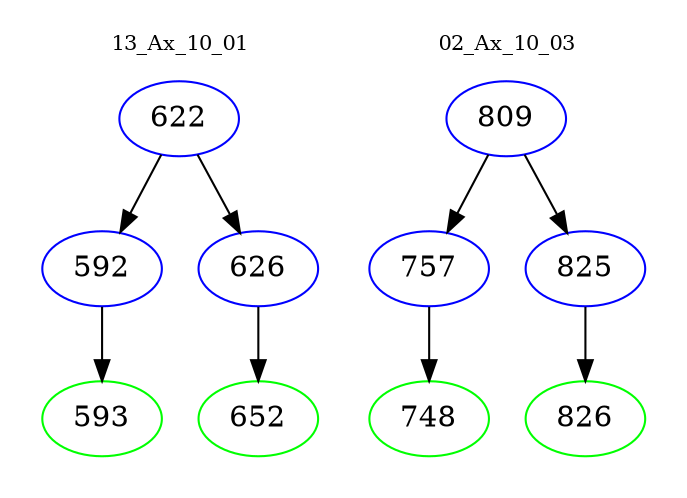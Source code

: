 digraph{
subgraph cluster_0 {
color = white
label = "13_Ax_10_01";
fontsize=10;
T0_622 [label="622", color="blue"]
T0_622 -> T0_592 [color="black"]
T0_592 [label="592", color="blue"]
T0_592 -> T0_593 [color="black"]
T0_593 [label="593", color="green"]
T0_622 -> T0_626 [color="black"]
T0_626 [label="626", color="blue"]
T0_626 -> T0_652 [color="black"]
T0_652 [label="652", color="green"]
}
subgraph cluster_1 {
color = white
label = "02_Ax_10_03";
fontsize=10;
T1_809 [label="809", color="blue"]
T1_809 -> T1_757 [color="black"]
T1_757 [label="757", color="blue"]
T1_757 -> T1_748 [color="black"]
T1_748 [label="748", color="green"]
T1_809 -> T1_825 [color="black"]
T1_825 [label="825", color="blue"]
T1_825 -> T1_826 [color="black"]
T1_826 [label="826", color="green"]
}
}
